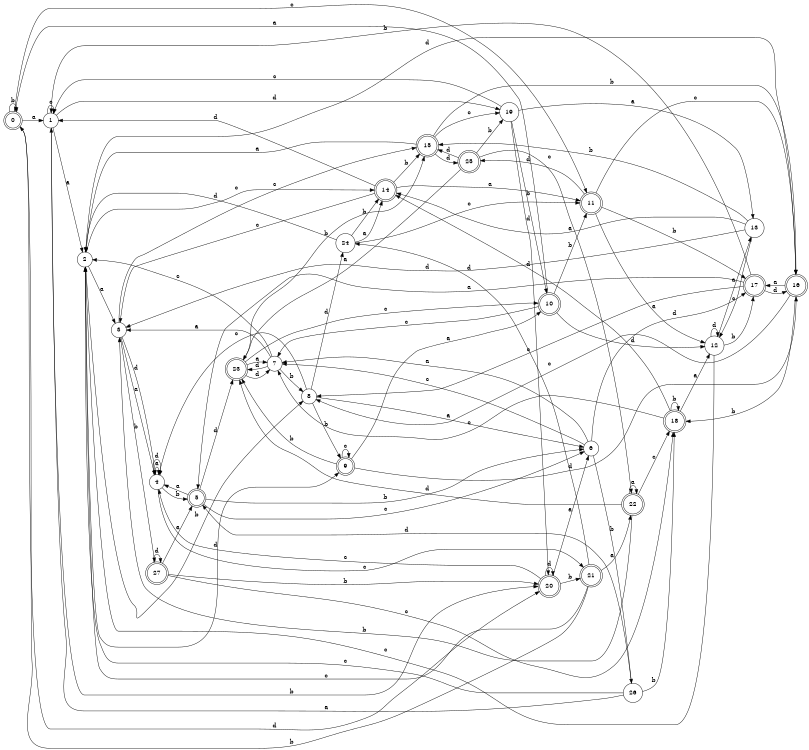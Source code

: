 digraph n23_6 {
__start0 [label="" shape="none"];

rankdir=LR;
size="8,5";

s0 [style="rounded,filled", color="black", fillcolor="white" shape="doublecircle", label="0"];
s1 [style="filled", color="black", fillcolor="white" shape="circle", label="1"];
s2 [style="filled", color="black", fillcolor="white" shape="circle", label="2"];
s3 [style="filled", color="black", fillcolor="white" shape="circle", label="3"];
s4 [style="filled", color="black", fillcolor="white" shape="circle", label="4"];
s5 [style="rounded,filled", color="black", fillcolor="white" shape="doublecircle", label="5"];
s6 [style="filled", color="black", fillcolor="white" shape="circle", label="6"];
s7 [style="filled", color="black", fillcolor="white" shape="circle", label="7"];
s8 [style="filled", color="black", fillcolor="white" shape="circle", label="8"];
s9 [style="rounded,filled", color="black", fillcolor="white" shape="doublecircle", label="9"];
s10 [style="rounded,filled", color="black", fillcolor="white" shape="doublecircle", label="10"];
s11 [style="rounded,filled", color="black", fillcolor="white" shape="doublecircle", label="11"];
s12 [style="filled", color="black", fillcolor="white" shape="circle", label="12"];
s13 [style="filled", color="black", fillcolor="white" shape="circle", label="13"];
s14 [style="rounded,filled", color="black", fillcolor="white" shape="doublecircle", label="14"];
s15 [style="rounded,filled", color="black", fillcolor="white" shape="doublecircle", label="15"];
s16 [style="rounded,filled", color="black", fillcolor="white" shape="doublecircle", label="16"];
s17 [style="rounded,filled", color="black", fillcolor="white" shape="doublecircle", label="17"];
s18 [style="rounded,filled", color="black", fillcolor="white" shape="doublecircle", label="18"];
s19 [style="filled", color="black", fillcolor="white" shape="circle", label="19"];
s20 [style="rounded,filled", color="black", fillcolor="white" shape="doublecircle", label="20"];
s21 [style="rounded,filled", color="black", fillcolor="white" shape="doublecircle", label="21"];
s22 [style="rounded,filled", color="black", fillcolor="white" shape="doublecircle", label="22"];
s23 [style="rounded,filled", color="black", fillcolor="white" shape="doublecircle", label="23"];
s24 [style="filled", color="black", fillcolor="white" shape="circle", label="24"];
s25 [style="rounded,filled", color="black", fillcolor="white" shape="doublecircle", label="25"];
s26 [style="filled", color="black", fillcolor="white" shape="circle", label="26"];
s27 [style="rounded,filled", color="black", fillcolor="white" shape="doublecircle", label="27"];
s0 -> s1 [label="a"];
s0 -> s0 [label="b"];
s0 -> s11 [label="c"];
s0 -> s20 [label="d"];
s1 -> s2 [label="a"];
s1 -> s20 [label="b"];
s1 -> s1 [label="c"];
s1 -> s19 [label="d"];
s2 -> s3 [label="a"];
s2 -> s8 [label="b"];
s2 -> s14 [label="c"];
s2 -> s9 [label="d"];
s3 -> s4 [label="a"];
s3 -> s27 [label="b"];
s3 -> s15 [label="c"];
s3 -> s4 [label="d"];
s4 -> s4 [label="a"];
s4 -> s5 [label="b"];
s4 -> s21 [label="c"];
s4 -> s4 [label="d"];
s5 -> s4 [label="a"];
s5 -> s6 [label="b"];
s5 -> s6 [label="c"];
s5 -> s23 [label="d"];
s6 -> s7 [label="a"];
s6 -> s26 [label="b"];
s6 -> s7 [label="c"];
s6 -> s17 [label="d"];
s7 -> s3 [label="a"];
s7 -> s8 [label="b"];
s7 -> s2 [label="c"];
s7 -> s23 [label="d"];
s8 -> s6 [label="a"];
s8 -> s9 [label="b"];
s8 -> s4 [label="c"];
s8 -> s24 [label="d"];
s9 -> s10 [label="a"];
s9 -> s23 [label="b"];
s9 -> s9 [label="c"];
s9 -> s16 [label="d"];
s10 -> s0 [label="a"];
s10 -> s11 [label="b"];
s10 -> s7 [label="c"];
s10 -> s12 [label="d"];
s11 -> s12 [label="a"];
s11 -> s17 [label="b"];
s11 -> s16 [label="c"];
s11 -> s25 [label="d"];
s12 -> s13 [label="a"];
s12 -> s17 [label="b"];
s12 -> s2 [label="c"];
s12 -> s12 [label="d"];
s13 -> s14 [label="a"];
s13 -> s15 [label="b"];
s13 -> s12 [label="c"];
s13 -> s3 [label="d"];
s14 -> s11 [label="a"];
s14 -> s15 [label="b"];
s14 -> s3 [label="c"];
s14 -> s1 [label="d"];
s15 -> s2 [label="a"];
s15 -> s16 [label="b"];
s15 -> s19 [label="c"];
s15 -> s25 [label="d"];
s16 -> s17 [label="a"];
s16 -> s18 [label="b"];
s16 -> s8 [label="c"];
s16 -> s2 [label="d"];
s17 -> s5 [label="a"];
s17 -> s1 [label="b"];
s17 -> s8 [label="c"];
s17 -> s16 [label="d"];
s18 -> s12 [label="a"];
s18 -> s18 [label="b"];
s18 -> s7 [label="c"];
s18 -> s14 [label="d"];
s19 -> s13 [label="a"];
s19 -> s10 [label="b"];
s19 -> s1 [label="c"];
s19 -> s20 [label="d"];
s20 -> s6 [label="a"];
s20 -> s21 [label="b"];
s20 -> s4 [label="c"];
s20 -> s20 [label="d"];
s21 -> s22 [label="a"];
s21 -> s0 [label="b"];
s21 -> s2 [label="c"];
s21 -> s24 [label="d"];
s22 -> s22 [label="a"];
s22 -> s3 [label="b"];
s22 -> s18 [label="c"];
s22 -> s23 [label="d"];
s23 -> s7 [label="a"];
s23 -> s15 [label="b"];
s23 -> s10 [label="c"];
s23 -> s7 [label="d"];
s24 -> s14 [label="a"];
s24 -> s14 [label="b"];
s24 -> s11 [label="c"];
s24 -> s2 [label="d"];
s25 -> s23 [label="a"];
s25 -> s19 [label="b"];
s25 -> s22 [label="c"];
s25 -> s15 [label="d"];
s26 -> s1 [label="a"];
s26 -> s18 [label="b"];
s26 -> s2 [label="c"];
s26 -> s5 [label="d"];
s27 -> s5 [label="a"];
s27 -> s20 [label="b"];
s27 -> s18 [label="c"];
s27 -> s27 [label="d"];

}